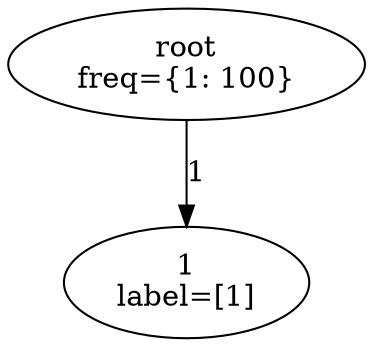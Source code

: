 // B_Pi_Structure
digraph {
	1430884344768 [label="root
freq={1: 100}"]
	1430884344768 -> 1430884344432 [label=1]
	1430884344432 [label="1
label=[1]"]
}
